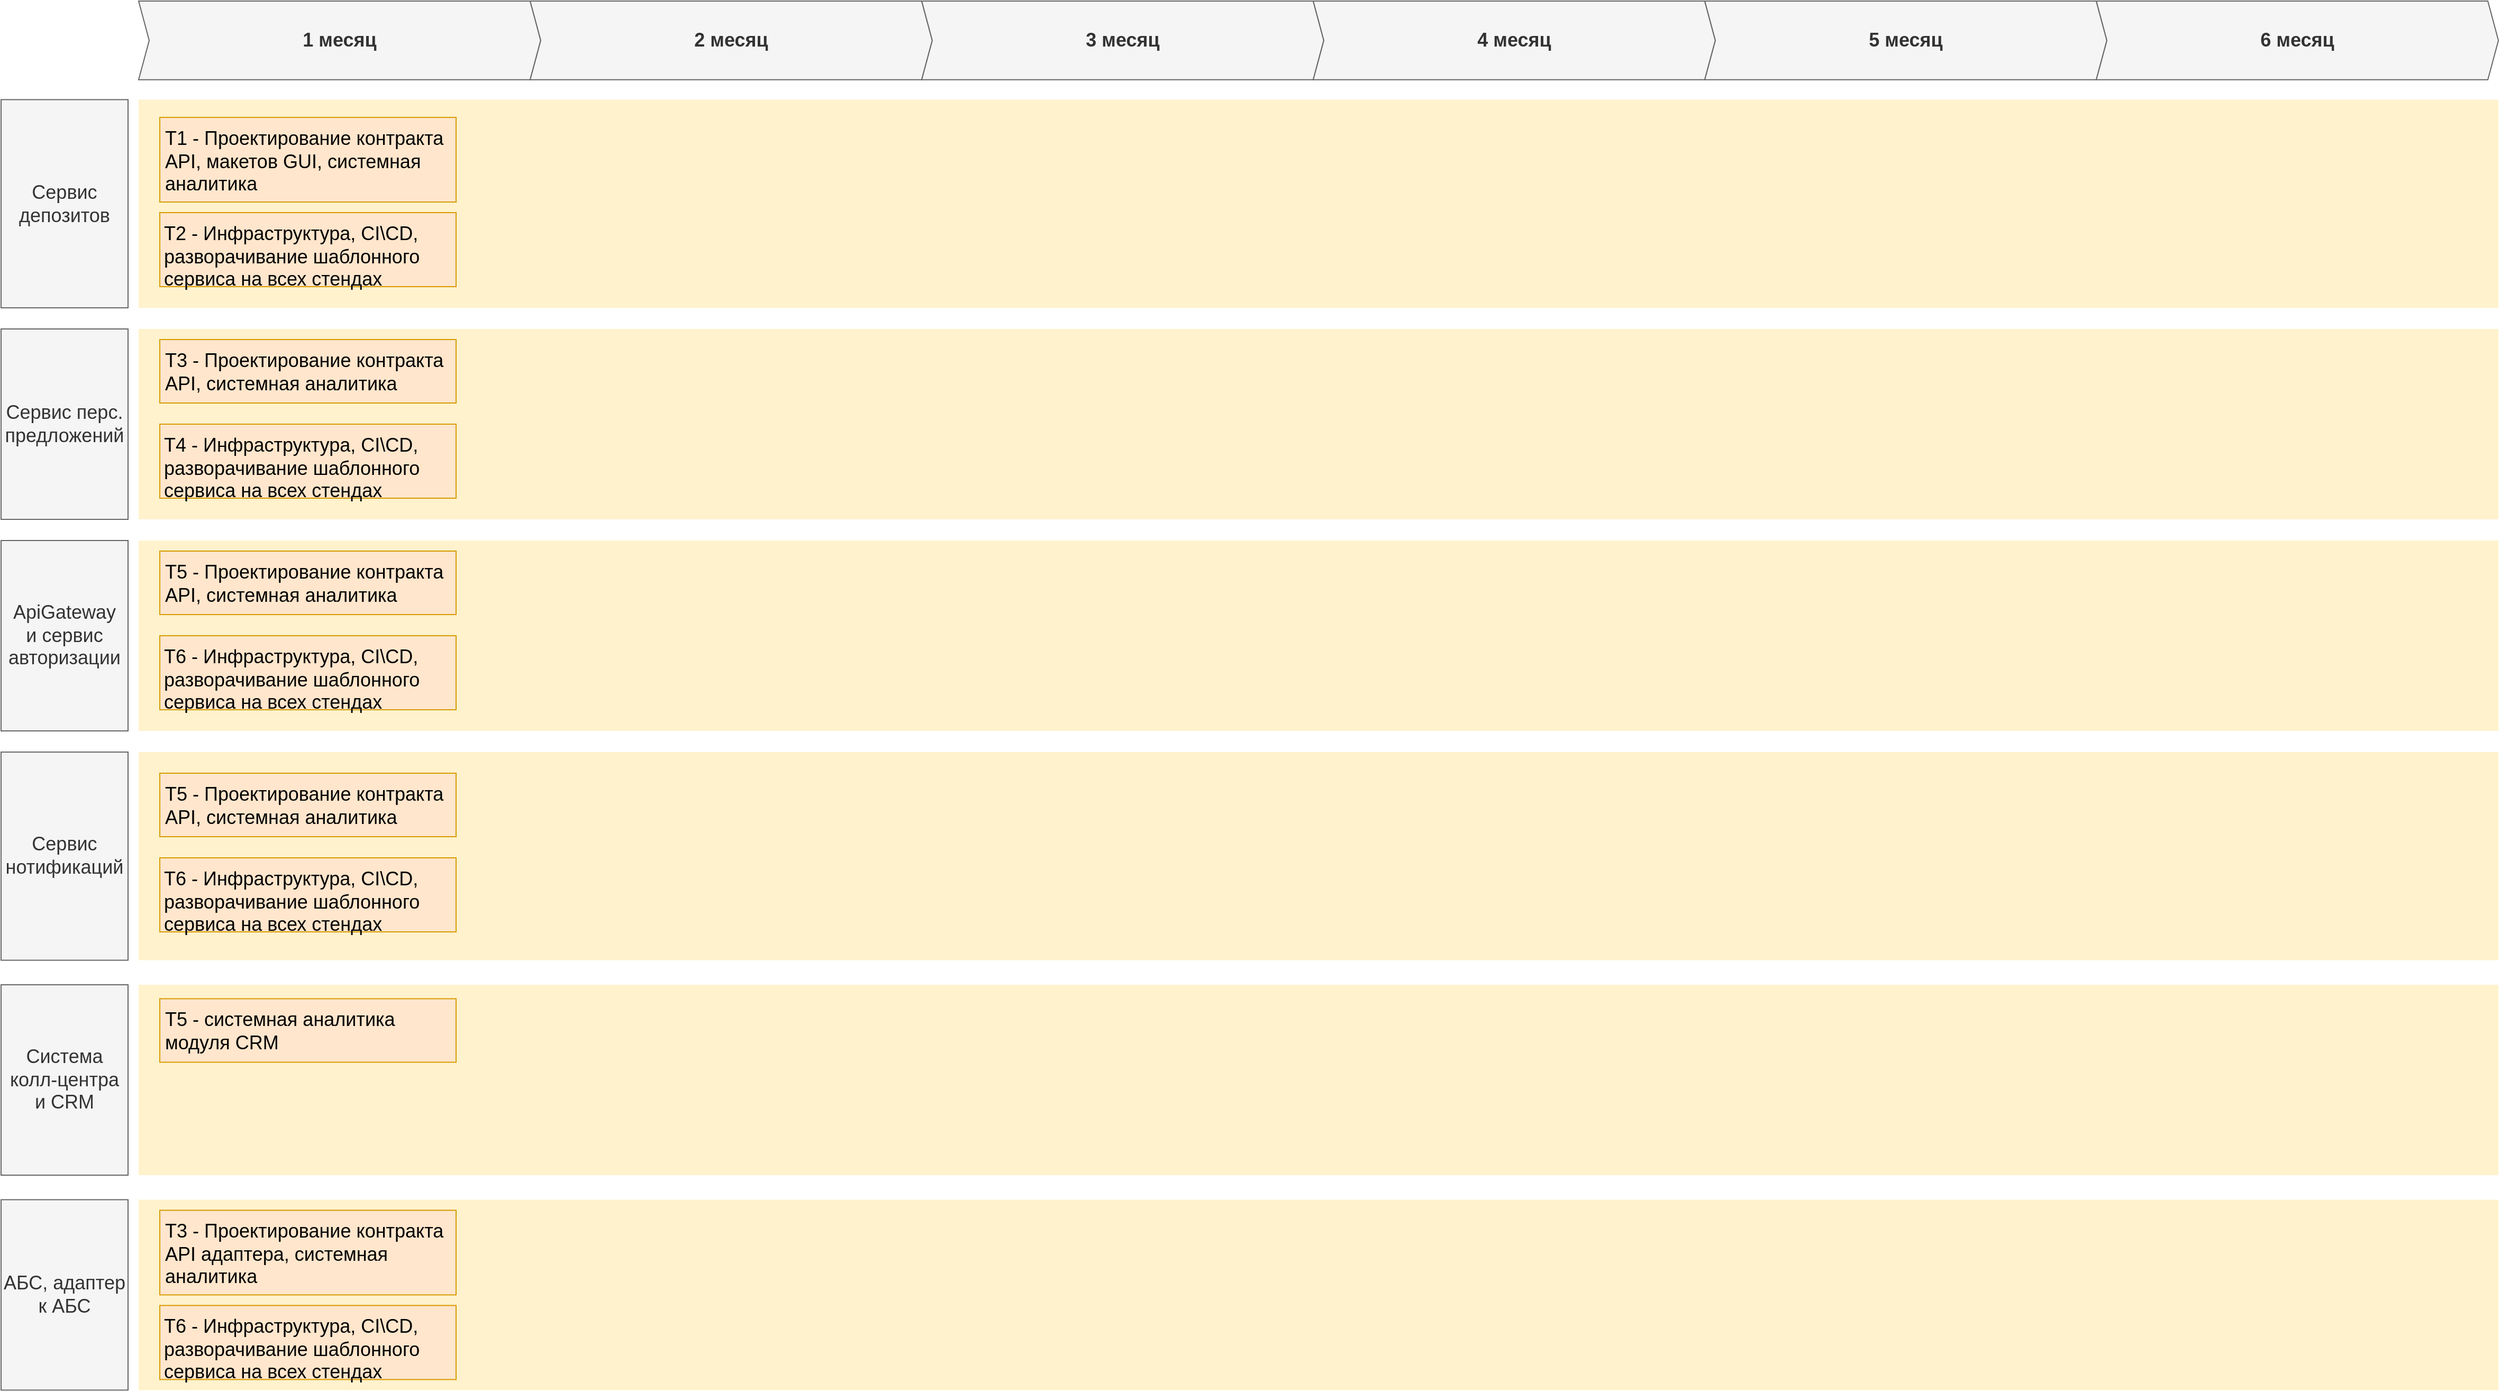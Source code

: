 <mxfile version="28.2.8">
  <diagram name="roadmap" id="2l_sZtIRdoLyPj4Sk1Ge">
    <mxGraphModel dx="1571" dy="968" grid="1" gridSize="10" guides="1" tooltips="1" connect="1" arrows="1" fold="1" page="1" pageScale="1" pageWidth="827" pageHeight="1169" math="0" shadow="0">
      <root>
        <mxCell id="0" />
        <mxCell id="1" parent="0" />
        <mxCell id="nfSb1PT8enzWGBPoAT3M-1" value="" style="shape=rect;fillColor=#fff2cc;strokeColor=none;fontSize=24;html=1;whiteSpace=wrap;align=left;verticalAlign=top;spacing=5;rounded=0;" vertex="1" parent="1">
          <mxGeometry x="270" y="540" width="2230" height="180" as="geometry" />
        </mxCell>
        <mxCell id="nfSb1PT8enzWGBPoAT3M-2" value="" style="shape=rect;fillColor=#fff2cc;strokeColor=none;fontSize=24;html=1;whiteSpace=wrap;align=left;verticalAlign=top;spacing=5;rounded=0;" vertex="1" parent="1">
          <mxGeometry x="270" y="323.2" width="2230" height="196.8" as="geometry" />
        </mxCell>
        <mxCell id="nfSb1PT8enzWGBPoAT3M-3" value="T1 - Проектирование контракта API, макетов GUI, системная аналитика" style="shape=rect;fillColor=#ffe6cc;strokeColor=#d79b00;fontSize=18;html=1;whiteSpace=wrap;align=left;verticalAlign=top;spacing=5;rounded=0;" vertex="1" parent="1">
          <mxGeometry x="290" y="340" width="280" height="80" as="geometry" />
        </mxCell>
        <mxCell id="nfSb1PT8enzWGBPoAT3M-4" value="&lt;div style=&quot;text-align: left;&quot;&gt;&lt;span style=&quot;background-color: transparent; color: light-dark(rgb(0, 0, 0), rgb(255, 255, 255));&quot;&gt;&lt;font&gt;T2 - Инфраструктура, CI\CD, разворачивание шаблонного сервиса на всех стендах&amp;nbsp;&lt;/font&gt;&lt;/span&gt;&lt;/div&gt;" style="shape=rect;fillColor=#ffe6cc;strokeColor=#d79b00;fontSize=18;html=1;whiteSpace=wrap;align=center;verticalAlign=top;spacing=5;rounded=0;" vertex="1" parent="1">
          <mxGeometry x="290" y="430" width="280" height="70" as="geometry" />
        </mxCell>
        <mxCell id="nfSb1PT8enzWGBPoAT3M-5" value="Сервис депозитов" style="rounded=0;whiteSpace=wrap;html=1;fillColor=#f5f5f5;fontColor=#333333;strokeColor=#666666;fontSize=18;" vertex="1" parent="1">
          <mxGeometry x="140" y="323.2" width="120" height="196.8" as="geometry" />
        </mxCell>
        <mxCell id="nfSb1PT8enzWGBPoAT3M-6" value="Сервис перс.&lt;div&gt;предложений&lt;/div&gt;" style="rounded=0;whiteSpace=wrap;html=1;fillColor=#f5f5f5;fontColor=#333333;strokeColor=#666666;fontSize=18;" vertex="1" parent="1">
          <mxGeometry x="140" y="540" width="120" height="180" as="geometry" />
        </mxCell>
        <mxCell id="nfSb1PT8enzWGBPoAT3M-7" value="1 месяц" style="shape=step;perimeter=stepPerimeter;whiteSpace=wrap;html=1;fixedSize=1;size=10;fillColor=#f5f5f5;strokeColor=#666666;fontSize=18;fontStyle=1;align=center;rounded=0;fontColor=#333333;" vertex="1" parent="1">
          <mxGeometry x="270" y="230" width="380" height="74.4" as="geometry" />
        </mxCell>
        <mxCell id="nfSb1PT8enzWGBPoAT3M-8" value="2 месяц" style="shape=step;perimeter=stepPerimeter;whiteSpace=wrap;html=1;fixedSize=1;size=10;fillColor=#f5f5f5;strokeColor=#666666;fontSize=18;fontStyle=1;align=center;rounded=0;fontColor=#333333;" vertex="1" parent="1">
          <mxGeometry x="640" y="230" width="380" height="74.4" as="geometry" />
        </mxCell>
        <mxCell id="nfSb1PT8enzWGBPoAT3M-9" value="3 месяц" style="shape=step;perimeter=stepPerimeter;whiteSpace=wrap;html=1;fixedSize=1;size=10;fillColor=#f5f5f5;strokeColor=#666666;fontSize=18;fontStyle=1;align=center;rounded=0;fontColor=#333333;" vertex="1" parent="1">
          <mxGeometry x="1010" y="230" width="380" height="74.4" as="geometry" />
        </mxCell>
        <mxCell id="nfSb1PT8enzWGBPoAT3M-10" value="4 месяц" style="shape=step;perimeter=stepPerimeter;whiteSpace=wrap;html=1;fixedSize=1;size=10;fillColor=#f5f5f5;strokeColor=#666666;fontSize=18;fontStyle=1;align=center;rounded=0;fontColor=#333333;" vertex="1" parent="1">
          <mxGeometry x="1380" y="230" width="380" height="74.4" as="geometry" />
        </mxCell>
        <mxCell id="nfSb1PT8enzWGBPoAT3M-11" value="5 месяц" style="shape=step;perimeter=stepPerimeter;whiteSpace=wrap;html=1;fixedSize=1;size=10;fillColor=#f5f5f5;strokeColor=#666666;fontSize=18;fontStyle=1;align=center;rounded=0;fontColor=#333333;" vertex="1" parent="1">
          <mxGeometry x="1750" y="230" width="380" height="74.4" as="geometry" />
        </mxCell>
        <mxCell id="nfSb1PT8enzWGBPoAT3M-12" value="6 месяц" style="shape=step;perimeter=stepPerimeter;whiteSpace=wrap;html=1;fixedSize=1;size=10;fillColor=#f5f5f5;strokeColor=#666666;fontSize=18;fontStyle=1;align=center;rounded=0;fontColor=#333333;" vertex="1" parent="1">
          <mxGeometry x="2120" y="230" width="380" height="74.4" as="geometry" />
        </mxCell>
        <mxCell id="nfSb1PT8enzWGBPoAT3M-13" value="" style="shape=rect;fillColor=#fff2cc;strokeColor=none;fontSize=24;html=1;whiteSpace=wrap;align=left;verticalAlign=top;spacing=5;rounded=0;" vertex="1" parent="1">
          <mxGeometry x="270" y="740" width="2230" height="180" as="geometry" />
        </mxCell>
        <mxCell id="nfSb1PT8enzWGBPoAT3M-14" value="ApiGateway&lt;div&gt;и сервис авторизации&lt;/div&gt;" style="rounded=0;whiteSpace=wrap;html=1;fillColor=#f5f5f5;fontColor=#333333;strokeColor=#666666;fontSize=18;" vertex="1" parent="1">
          <mxGeometry x="140" y="740" width="120" height="180" as="geometry" />
        </mxCell>
        <mxCell id="nfSb1PT8enzWGBPoAT3M-16" value="" style="shape=rect;fillColor=#fff2cc;strokeColor=none;fontSize=24;html=1;whiteSpace=wrap;align=left;verticalAlign=top;spacing=5;rounded=0;" vertex="1" parent="1">
          <mxGeometry x="270" y="940" width="2230" height="196.8" as="geometry" />
        </mxCell>
        <mxCell id="nfSb1PT8enzWGBPoAT3M-17" value="Сервис нотификаций" style="rounded=0;whiteSpace=wrap;html=1;fillColor=#f5f5f5;fontColor=#333333;strokeColor=#666666;fontSize=18;" vertex="1" parent="1">
          <mxGeometry x="140" y="940" width="120" height="196.8" as="geometry" />
        </mxCell>
        <mxCell id="nfSb1PT8enzWGBPoAT3M-19" value="" style="shape=rect;fillColor=#fff2cc;strokeColor=none;fontSize=24;html=1;whiteSpace=wrap;align=left;verticalAlign=top;spacing=5;rounded=0;" vertex="1" parent="1">
          <mxGeometry x="270" y="1160" width="2230" height="180" as="geometry" />
        </mxCell>
        <mxCell id="nfSb1PT8enzWGBPoAT3M-20" value="Система колл-центра и CRM" style="rounded=0;whiteSpace=wrap;html=1;fillColor=#f5f5f5;fontColor=#333333;strokeColor=#666666;fontSize=18;" vertex="1" parent="1">
          <mxGeometry x="140" y="1160" width="120" height="180" as="geometry" />
        </mxCell>
        <mxCell id="nfSb1PT8enzWGBPoAT3M-21" value="" style="shape=rect;fillColor=#fff2cc;strokeColor=none;fontSize=24;html=1;whiteSpace=wrap;align=left;verticalAlign=top;spacing=5;rounded=0;" vertex="1" parent="1">
          <mxGeometry x="270" y="1363.2" width="2230" height="180" as="geometry" />
        </mxCell>
        <mxCell id="nfSb1PT8enzWGBPoAT3M-22" value="АБС, адаптер к АБС" style="rounded=0;whiteSpace=wrap;html=1;fillColor=#f5f5f5;fontColor=#333333;strokeColor=#666666;fontSize=18;" vertex="1" parent="1">
          <mxGeometry x="140" y="1363.2" width="120" height="180" as="geometry" />
        </mxCell>
        <mxCell id="nfSb1PT8enzWGBPoAT3M-23" value="T3 - Проектирование контракта API, системная аналитика" style="shape=rect;fillColor=#ffe6cc;strokeColor=#d79b00;fontSize=18;html=1;whiteSpace=wrap;align=left;verticalAlign=top;spacing=5;rounded=0;" vertex="1" parent="1">
          <mxGeometry x="290" y="550" width="280" height="60" as="geometry" />
        </mxCell>
        <mxCell id="nfSb1PT8enzWGBPoAT3M-24" value="&lt;div style=&quot;text-align: left;&quot;&gt;&lt;span style=&quot;background-color: transparent; color: light-dark(rgb(0, 0, 0), rgb(255, 255, 255));&quot;&gt;&lt;font&gt;T4 - Инфраструктура, CI\CD, разворачивание шаблонного сервиса на всех стендах&amp;nbsp;&lt;/font&gt;&lt;/span&gt;&lt;/div&gt;" style="shape=rect;fillColor=#ffe6cc;strokeColor=#d79b00;fontSize=18;html=1;whiteSpace=wrap;align=center;verticalAlign=top;spacing=5;rounded=0;" vertex="1" parent="1">
          <mxGeometry x="290" y="630" width="280" height="70" as="geometry" />
        </mxCell>
        <mxCell id="nfSb1PT8enzWGBPoAT3M-25" value="T5 - Проектирование контракта API, системная аналитика" style="shape=rect;fillColor=#ffe6cc;strokeColor=#d79b00;fontSize=18;html=1;whiteSpace=wrap;align=left;verticalAlign=top;spacing=5;rounded=0;" vertex="1" parent="1">
          <mxGeometry x="290" y="750" width="280" height="60" as="geometry" />
        </mxCell>
        <mxCell id="nfSb1PT8enzWGBPoAT3M-26" value="&lt;div style=&quot;text-align: left;&quot;&gt;&lt;span style=&quot;background-color: transparent; color: light-dark(rgb(0, 0, 0), rgb(255, 255, 255));&quot;&gt;&lt;font&gt;T6 - Инфраструктура, CI\CD, разворачивание шаблонного сервиса на всех стендах&amp;nbsp;&lt;/font&gt;&lt;/span&gt;&lt;/div&gt;" style="shape=rect;fillColor=#ffe6cc;strokeColor=#d79b00;fontSize=18;html=1;whiteSpace=wrap;align=center;verticalAlign=top;spacing=5;rounded=0;" vertex="1" parent="1">
          <mxGeometry x="290" y="830" width="280" height="70" as="geometry" />
        </mxCell>
        <mxCell id="nfSb1PT8enzWGBPoAT3M-27" value="T3 - Проектирование контракта API адаптера, системная аналитика" style="shape=rect;fillColor=#ffe6cc;strokeColor=#d79b00;fontSize=18;html=1;whiteSpace=wrap;align=left;verticalAlign=top;spacing=5;rounded=0;" vertex="1" parent="1">
          <mxGeometry x="290" y="1373.2" width="280" height="80" as="geometry" />
        </mxCell>
        <mxCell id="nfSb1PT8enzWGBPoAT3M-28" value="&lt;div style=&quot;text-align: left;&quot;&gt;&lt;span style=&quot;background-color: transparent; color: light-dark(rgb(0, 0, 0), rgb(255, 255, 255));&quot;&gt;&lt;font&gt;T6 - Инфраструктура, CI\CD, разворачивание шаблонного сервиса на всех стендах&amp;nbsp;&lt;/font&gt;&lt;/span&gt;&lt;/div&gt;" style="shape=rect;fillColor=#ffe6cc;strokeColor=#d79b00;fontSize=18;html=1;whiteSpace=wrap;align=center;verticalAlign=top;spacing=5;rounded=0;" vertex="1" parent="1">
          <mxGeometry x="290" y="1463.2" width="280" height="70" as="geometry" />
        </mxCell>
        <mxCell id="nfSb1PT8enzWGBPoAT3M-29" value="T5 - Проектирование контракта API, системная аналитика" style="shape=rect;fillColor=#ffe6cc;strokeColor=#d79b00;fontSize=18;html=1;whiteSpace=wrap;align=left;verticalAlign=top;spacing=5;rounded=0;" vertex="1" parent="1">
          <mxGeometry x="290" y="960" width="280" height="60" as="geometry" />
        </mxCell>
        <mxCell id="nfSb1PT8enzWGBPoAT3M-30" value="&lt;div style=&quot;text-align: left;&quot;&gt;&lt;span style=&quot;background-color: transparent; color: light-dark(rgb(0, 0, 0), rgb(255, 255, 255));&quot;&gt;&lt;font&gt;T6 - Инфраструктура, CI\CD, разворачивание шаблонного сервиса на всех стендах&amp;nbsp;&lt;/font&gt;&lt;/span&gt;&lt;/div&gt;" style="shape=rect;fillColor=#ffe6cc;strokeColor=#d79b00;fontSize=18;html=1;whiteSpace=wrap;align=center;verticalAlign=top;spacing=5;rounded=0;" vertex="1" parent="1">
          <mxGeometry x="290" y="1040" width="280" height="70" as="geometry" />
        </mxCell>
        <mxCell id="nfSb1PT8enzWGBPoAT3M-32" value="T5 - системная аналитика модуля CRM" style="shape=rect;fillColor=#ffe6cc;strokeColor=#d79b00;fontSize=18;html=1;whiteSpace=wrap;align=left;verticalAlign=top;spacing=5;rounded=0;" vertex="1" parent="1">
          <mxGeometry x="290" y="1173.2" width="280" height="60" as="geometry" />
        </mxCell>
      </root>
    </mxGraphModel>
  </diagram>
</mxfile>
